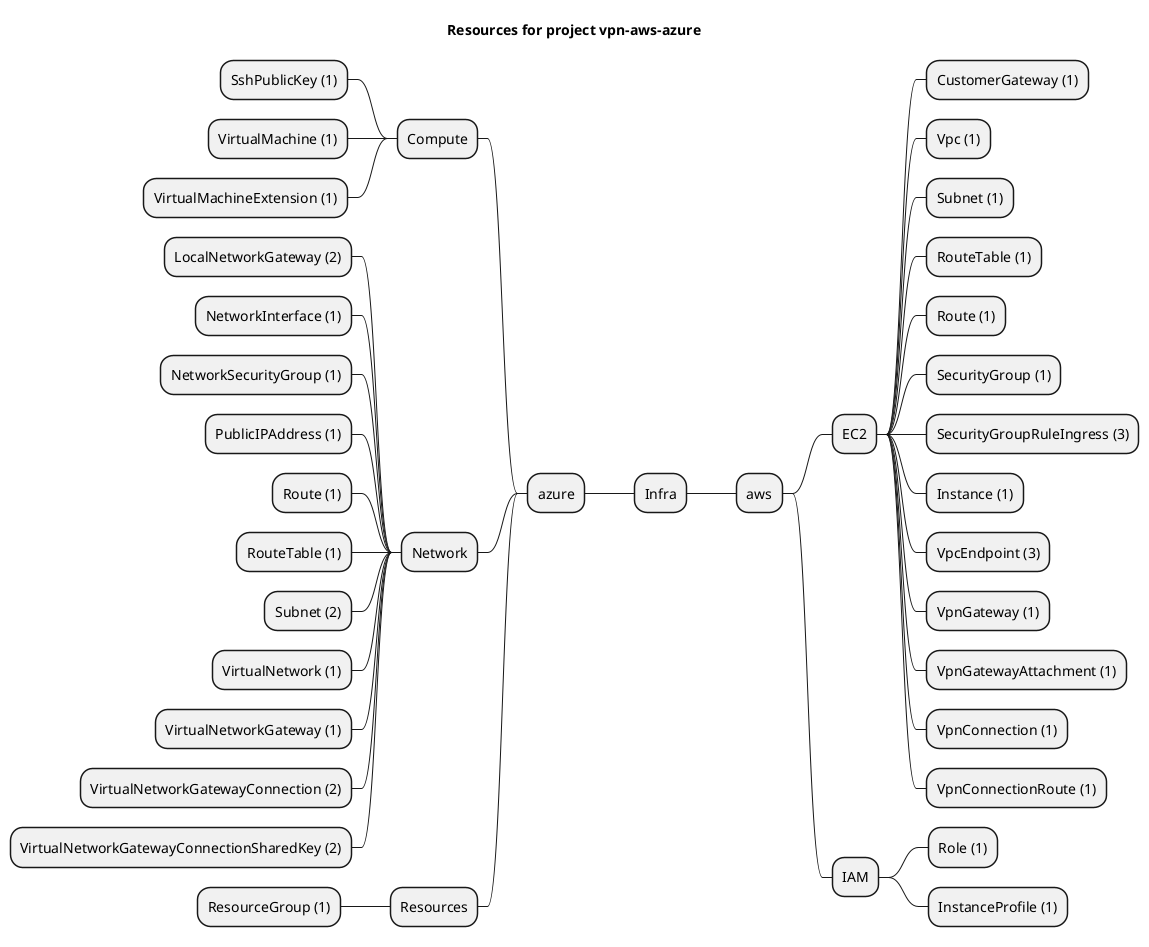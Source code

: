 @startmindmap
title Resources for project vpn-aws-azure
skinparam monochrome true
+ Infra
++ aws
+++ EC2
++++ CustomerGateway (1)
++++ Vpc (1)
++++ Subnet (1)
++++ RouteTable (1)
++++ Route (1)
++++ SecurityGroup (1)
++++ SecurityGroupRuleIngress (3)
++++ Instance (1)
++++ VpcEndpoint (3)
++++ VpnGateway (1)
++++ VpnGatewayAttachment (1)
++++ VpnConnection (1)
++++ VpnConnectionRoute (1)
+++ IAM
++++ Role (1)
++++ InstanceProfile (1)
-- azure
--- Compute
---- SshPublicKey (1)
---- VirtualMachine (1)
---- VirtualMachineExtension (1)
--- Network
---- LocalNetworkGateway (2)
---- NetworkInterface (1)
---- NetworkSecurityGroup (1)
---- PublicIPAddress (1)
---- Route (1)
---- RouteTable (1)
---- Subnet (2)
---- VirtualNetwork (1)
---- VirtualNetworkGateway (1)
---- VirtualNetworkGatewayConnection (2)
---- VirtualNetworkGatewayConnectionSharedKey (2)
--- Resources
---- ResourceGroup (1)
@endmindmap
